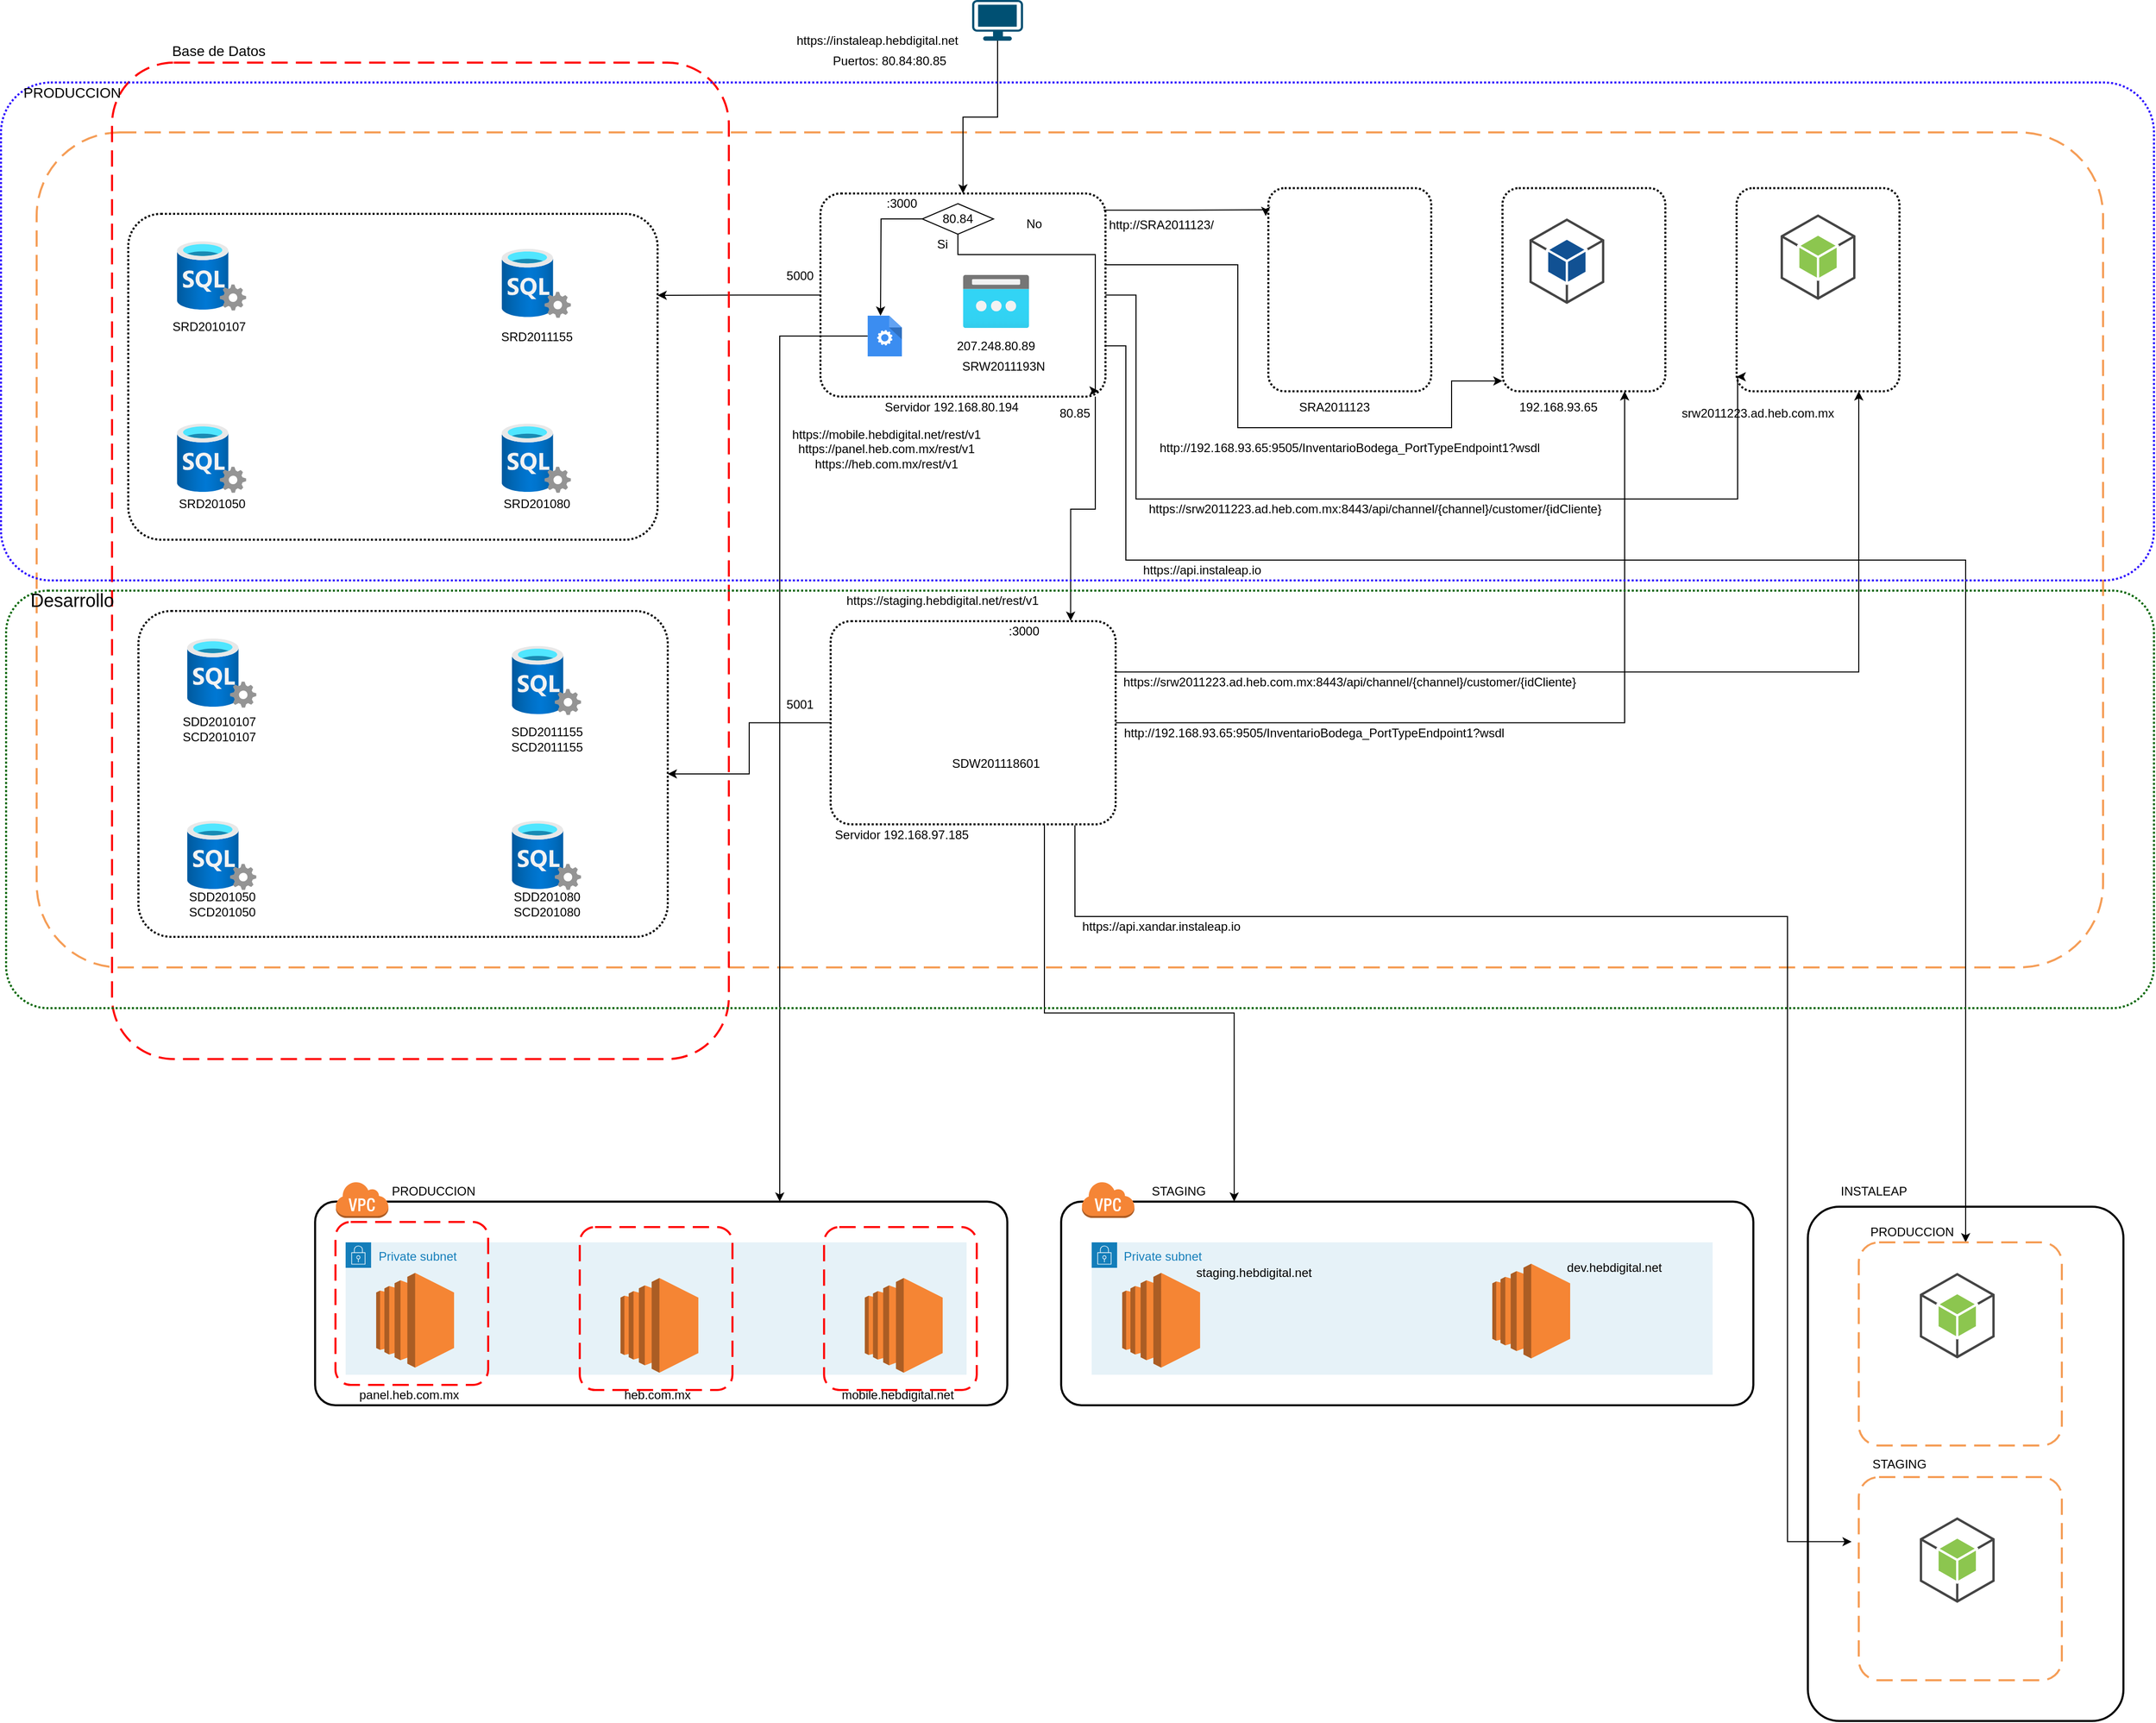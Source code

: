 <mxfile version="15.2.9" type="github">
  <diagram id="G2QtwuWoUrFbCwJYbL0M" name="Page-1">
    <mxGraphModel dx="2010" dy="631" grid="1" gridSize="10" guides="1" tooltips="1" connect="1" arrows="1" fold="1" page="1" pageScale="1" pageWidth="827" pageHeight="1169" math="0" shadow="0">
      <root>
        <mxCell id="0" />
        <mxCell id="1" parent="0" />
        <mxCell id="8I7yJncR_FWvkPKMEYaM-1" value="" style="rounded=1;arcSize=10;dashed=1;strokeColor=#F59D56;fillColor=none;gradientColor=none;dashPattern=8 4;strokeWidth=2;" vertex="1" parent="1">
          <mxGeometry x="-530" y="160" width="2030" height="820" as="geometry" />
        </mxCell>
        <mxCell id="8I7yJncR_FWvkPKMEYaM-2" value="" style="aspect=fixed;html=1;points=[];align=center;image;fontSize=12;image=img/lib/azure2/networking/Public_IP_Addresses.svg;" vertex="1" parent="1">
          <mxGeometry x="380" y="300" width="65" height="52" as="geometry" />
        </mxCell>
        <mxCell id="8I7yJncR_FWvkPKMEYaM-3" value="207.248.80.89" style="text;html=1;strokeColor=none;fillColor=none;align=center;verticalAlign=middle;whiteSpace=wrap;rounded=0;" vertex="1" parent="1">
          <mxGeometry x="366.25" y="360" width="92.5" height="20" as="geometry" />
        </mxCell>
        <mxCell id="8I7yJncR_FWvkPKMEYaM-4" style="edgeStyle=orthogonalEdgeStyle;rounded=0;orthogonalLoop=1;jettySize=auto;html=1;" edge="1" parent="1" source="8I7yJncR_FWvkPKMEYaM-5" target="8I7yJncR_FWvkPKMEYaM-12">
          <mxGeometry relative="1" as="geometry" />
        </mxCell>
        <mxCell id="8I7yJncR_FWvkPKMEYaM-5" value="" style="points=[[0.03,0.03,0],[0.5,0,0],[0.97,0.03,0],[1,0.4,0],[0.97,0.745,0],[0.5,1,0],[0.03,0.745,0],[0,0.4,0]];verticalLabelPosition=bottom;html=1;verticalAlign=top;aspect=fixed;align=center;pointerEvents=1;shape=mxgraph.cisco19.workstation;fillColor=#005073;strokeColor=none;" vertex="1" parent="1">
          <mxGeometry x="389" y="30" width="50" height="40" as="geometry" />
        </mxCell>
        <mxCell id="8I7yJncR_FWvkPKMEYaM-6" style="edgeStyle=orthogonalEdgeStyle;rounded=0;orthogonalLoop=1;jettySize=auto;html=1;entryX=1;entryY=0.25;entryDx=0;entryDy=0;" edge="1" parent="1" source="8I7yJncR_FWvkPKMEYaM-12" target="8I7yJncR_FWvkPKMEYaM-41">
          <mxGeometry relative="1" as="geometry" />
        </mxCell>
        <mxCell id="8I7yJncR_FWvkPKMEYaM-7" style="edgeStyle=orthogonalEdgeStyle;rounded=0;orthogonalLoop=1;jettySize=auto;html=1;exitX=0.994;exitY=0.082;exitDx=0;exitDy=0;entryX=-0.016;entryY=0.137;entryDx=0;entryDy=0;exitPerimeter=0;entryPerimeter=0;" edge="1" parent="1" source="8I7yJncR_FWvkPKMEYaM-12" target="8I7yJncR_FWvkPKMEYaM-42">
          <mxGeometry relative="1" as="geometry">
            <Array as="points">
              <mxPoint x="600" y="236" />
              <mxPoint x="677" y="236" />
            </Array>
          </mxGeometry>
        </mxCell>
        <mxCell id="8I7yJncR_FWvkPKMEYaM-8" style="edgeStyle=orthogonalEdgeStyle;rounded=0;orthogonalLoop=1;jettySize=auto;html=1;entryX=0;entryY=0.949;entryDx=0;entryDy=0;entryPerimeter=0;" edge="1" parent="1" source="8I7yJncR_FWvkPKMEYaM-12" target="8I7yJncR_FWvkPKMEYaM-69">
          <mxGeometry relative="1" as="geometry">
            <Array as="points">
              <mxPoint x="650" y="290" />
              <mxPoint x="650" y="450" />
              <mxPoint x="860" y="450" />
              <mxPoint x="860" y="404" />
            </Array>
          </mxGeometry>
        </mxCell>
        <mxCell id="8I7yJncR_FWvkPKMEYaM-9" style="edgeStyle=orthogonalEdgeStyle;rounded=0;orthogonalLoop=1;jettySize=auto;html=1;entryX=0.842;entryY=-0.002;entryDx=0;entryDy=0;entryPerimeter=0;" edge="1" parent="1" source="8I7yJncR_FWvkPKMEYaM-12" target="8I7yJncR_FWvkPKMEYaM-21">
          <mxGeometry relative="1" as="geometry">
            <Array as="points">
              <mxPoint x="510" y="530" />
              <mxPoint x="486" y="530" />
            </Array>
          </mxGeometry>
        </mxCell>
        <mxCell id="8I7yJncR_FWvkPKMEYaM-10" style="edgeStyle=orthogonalEdgeStyle;rounded=0;orthogonalLoop=1;jettySize=auto;html=1;exitX=1;exitY=0.5;exitDx=0;exitDy=0;" edge="1" parent="1" source="8I7yJncR_FWvkPKMEYaM-12">
          <mxGeometry relative="1" as="geometry">
            <mxPoint x="1140" y="400" as="targetPoint" />
            <Array as="points">
              <mxPoint x="550" y="320" />
              <mxPoint x="550" y="520" />
              <mxPoint x="1141" y="520" />
            </Array>
          </mxGeometry>
        </mxCell>
        <mxCell id="8I7yJncR_FWvkPKMEYaM-11" style="edgeStyle=orthogonalEdgeStyle;rounded=0;orthogonalLoop=1;jettySize=auto;html=1;exitX=1;exitY=0.75;exitDx=0;exitDy=0;entryX=1;entryY=1;entryDx=0;entryDy=0;" edge="1" parent="1" source="8I7yJncR_FWvkPKMEYaM-12" target="8I7yJncR_FWvkPKMEYaM-81">
          <mxGeometry relative="1" as="geometry">
            <Array as="points">
              <mxPoint x="540" y="370" />
              <mxPoint x="540" y="580" />
              <mxPoint x="1365" y="580" />
            </Array>
          </mxGeometry>
        </mxCell>
        <mxCell id="8I7yJncR_FWvkPKMEYaM-12" value="" style="rounded=1;arcSize=10;dashed=1;fillColor=none;gradientColor=none;dashPattern=1 1;strokeWidth=2;" vertex="1" parent="1">
          <mxGeometry x="240" y="220" width="280" height="199.5" as="geometry" />
        </mxCell>
        <mxCell id="8I7yJncR_FWvkPKMEYaM-13" value="" style="shape=image;html=1;verticalAlign=top;verticalLabelPosition=bottom;labelBackgroundColor=#ffffff;imageAspect=0;aspect=fixed;image=https://cdn4.iconfinder.com/data/icons/logos-brands-5/24/nginx-128.png" vertex="1" parent="1">
          <mxGeometry x="320" y="296" width="60" height="60" as="geometry" />
        </mxCell>
        <mxCell id="8I7yJncR_FWvkPKMEYaM-14" value="Servidor 192.168.80.194" style="text;html=1;strokeColor=none;fillColor=none;align=center;verticalAlign=middle;whiteSpace=wrap;rounded=0;" vertex="1" parent="1">
          <mxGeometry x="299" y="419.5" width="140" height="20" as="geometry" />
        </mxCell>
        <mxCell id="8I7yJncR_FWvkPKMEYaM-15" value="SDW201118601" style="text;html=1;strokeColor=none;fillColor=none;align=center;verticalAlign=middle;whiteSpace=wrap;rounded=0;" vertex="1" parent="1">
          <mxGeometry x="366.25" y="770" width="92.5" height="20" as="geometry" />
        </mxCell>
        <mxCell id="8I7yJncR_FWvkPKMEYaM-16" style="edgeStyle=orthogonalEdgeStyle;rounded=0;orthogonalLoop=1;jettySize=auto;html=1;exitX=0.75;exitY=1;exitDx=0;exitDy=0;entryX=0.25;entryY=0;entryDx=0;entryDy=0;" edge="1" parent="1" source="8I7yJncR_FWvkPKMEYaM-21" target="8I7yJncR_FWvkPKMEYaM-43">
          <mxGeometry relative="1" as="geometry" />
        </mxCell>
        <mxCell id="8I7yJncR_FWvkPKMEYaM-17" style="edgeStyle=orthogonalEdgeStyle;rounded=0;orthogonalLoop=1;jettySize=auto;html=1;exitX=0.857;exitY=1.005;exitDx=0;exitDy=0;entryX=-0.035;entryY=0.318;entryDx=0;entryDy=0;entryPerimeter=0;exitPerimeter=0;" edge="1" parent="1" source="8I7yJncR_FWvkPKMEYaM-21" target="8I7yJncR_FWvkPKMEYaM-78">
          <mxGeometry relative="1" as="geometry">
            <Array as="points">
              <mxPoint x="490" y="930" />
              <mxPoint x="1190" y="930" />
              <mxPoint x="1190" y="1544" />
            </Array>
          </mxGeometry>
        </mxCell>
        <mxCell id="8I7yJncR_FWvkPKMEYaM-18" style="edgeStyle=orthogonalEdgeStyle;rounded=0;orthogonalLoop=1;jettySize=auto;html=1;entryX=0.75;entryY=1;entryDx=0;entryDy=0;" edge="1" parent="1" source="8I7yJncR_FWvkPKMEYaM-21" target="8I7yJncR_FWvkPKMEYaM-69">
          <mxGeometry relative="1" as="geometry" />
        </mxCell>
        <mxCell id="8I7yJncR_FWvkPKMEYaM-19" style="edgeStyle=orthogonalEdgeStyle;rounded=0;orthogonalLoop=1;jettySize=auto;html=1;exitX=1;exitY=0.25;exitDx=0;exitDy=0;entryX=0.75;entryY=1;entryDx=0;entryDy=0;" edge="1" parent="1" source="8I7yJncR_FWvkPKMEYaM-21" target="8I7yJncR_FWvkPKMEYaM-68">
          <mxGeometry relative="1" as="geometry" />
        </mxCell>
        <mxCell id="8I7yJncR_FWvkPKMEYaM-20" style="edgeStyle=orthogonalEdgeStyle;rounded=0;orthogonalLoop=1;jettySize=auto;html=1;entryX=1;entryY=0.5;entryDx=0;entryDy=0;" edge="1" parent="1" source="8I7yJncR_FWvkPKMEYaM-21" target="8I7yJncR_FWvkPKMEYaM-96">
          <mxGeometry relative="1" as="geometry" />
        </mxCell>
        <mxCell id="8I7yJncR_FWvkPKMEYaM-21" value="" style="rounded=1;arcSize=10;dashed=1;fillColor=none;gradientColor=none;dashPattern=1 1;strokeWidth=2;" vertex="1" parent="1">
          <mxGeometry x="250" y="640" width="280" height="199.5" as="geometry" />
        </mxCell>
        <mxCell id="8I7yJncR_FWvkPKMEYaM-22" value="" style="shape=image;html=1;verticalAlign=top;verticalLabelPosition=bottom;labelBackgroundColor=#ffffff;imageAspect=0;aspect=fixed;image=https://cdn4.iconfinder.com/data/icons/logos-brands-5/24/nginx-128.png" vertex="1" parent="1">
          <mxGeometry x="320" y="706" width="60" height="60" as="geometry" />
        </mxCell>
        <mxCell id="8I7yJncR_FWvkPKMEYaM-23" value="80.85" style="text;html=1;strokeColor=none;fillColor=none;align=center;verticalAlign=middle;whiteSpace=wrap;rounded=0;" vertex="1" parent="1">
          <mxGeometry x="470" y="426" width="40" height="20" as="geometry" />
        </mxCell>
        <mxCell id="8I7yJncR_FWvkPKMEYaM-24" value="" style="rounded=1;arcSize=10;dashed=0;fillColor=none;gradientColor=none;strokeWidth=2;" vertex="1" parent="1">
          <mxGeometry x="-256.44" y="1210" width="680" height="200" as="geometry" />
        </mxCell>
        <mxCell id="8I7yJncR_FWvkPKMEYaM-25" value="" style="dashed=0;html=1;shape=mxgraph.aws3.virtual_private_cloud;fillColor=#F58536;gradientColor=none;dashed=0;" vertex="1" parent="1">
          <mxGeometry x="-236.44" y="1190" width="52" height="36" as="geometry" />
        </mxCell>
        <mxCell id="8I7yJncR_FWvkPKMEYaM-26" value="Private subnet" style="points=[[0,0],[0.25,0],[0.5,0],[0.75,0],[1,0],[1,0.25],[1,0.5],[1,0.75],[1,1],[0.75,1],[0.5,1],[0.25,1],[0,1],[0,0.75],[0,0.5],[0,0.25]];outlineConnect=0;gradientColor=none;html=1;whiteSpace=wrap;fontSize=12;fontStyle=0;shape=mxgraph.aws4.group;grIcon=mxgraph.aws4.group_security_group;grStroke=0;strokeColor=#147EBA;fillColor=#E6F2F8;verticalAlign=top;align=left;spacingLeft=30;fontColor=#147EBA;dashed=0;" vertex="1" parent="1">
          <mxGeometry x="-226.44" y="1250" width="610" height="130" as="geometry" />
        </mxCell>
        <mxCell id="8I7yJncR_FWvkPKMEYaM-27" value="" style="outlineConnect=0;dashed=0;verticalLabelPosition=bottom;verticalAlign=top;align=center;html=1;shape=mxgraph.aws3.ec2;fillColor=#F58534;gradientColor=none;" vertex="1" parent="1">
          <mxGeometry x="-196.44" y="1280" width="76.5" height="93" as="geometry" />
        </mxCell>
        <mxCell id="8I7yJncR_FWvkPKMEYaM-28" value="panel.heb.com.mx" style="text;html=1;strokeColor=none;fillColor=none;align=center;verticalAlign=middle;whiteSpace=wrap;rounded=0;" vertex="1" parent="1">
          <mxGeometry x="-206.44" y="1390" width="84" height="20" as="geometry" />
        </mxCell>
        <mxCell id="8I7yJncR_FWvkPKMEYaM-29" value="Servidor 192.168.97.185" style="text;html=1;strokeColor=none;fillColor=none;align=center;verticalAlign=middle;whiteSpace=wrap;rounded=0;" vertex="1" parent="1">
          <mxGeometry x="240" y="840" width="160" height="20" as="geometry" />
        </mxCell>
        <mxCell id="8I7yJncR_FWvkPKMEYaM-30" value="SRW2011193N" style="text;html=1;strokeColor=none;fillColor=none;align=center;verticalAlign=middle;whiteSpace=wrap;rounded=0;" vertex="1" parent="1">
          <mxGeometry x="370" y="380" width="100" height="20" as="geometry" />
        </mxCell>
        <mxCell id="8I7yJncR_FWvkPKMEYaM-31" value="https://instaleap.hebdigital.net" style="text;html=1;strokeColor=none;fillColor=none;align=center;verticalAlign=middle;whiteSpace=wrap;rounded=0;" vertex="1" parent="1">
          <mxGeometry x="197.56" y="60" width="196" height="20" as="geometry" />
        </mxCell>
        <mxCell id="8I7yJncR_FWvkPKMEYaM-32" style="edgeStyle=orthogonalEdgeStyle;rounded=0;orthogonalLoop=1;jettySize=auto;html=1;exitX=0;exitY=0.5;exitDx=0;exitDy=0;" edge="1" parent="1" source="8I7yJncR_FWvkPKMEYaM-34">
          <mxGeometry relative="1" as="geometry">
            <mxPoint x="299" y="340" as="targetPoint" />
          </mxGeometry>
        </mxCell>
        <mxCell id="8I7yJncR_FWvkPKMEYaM-33" style="edgeStyle=orthogonalEdgeStyle;rounded=0;orthogonalLoop=1;jettySize=auto;html=1;entryX=0.976;entryY=0.972;entryDx=0;entryDy=0;entryPerimeter=0;" edge="1" parent="1" source="8I7yJncR_FWvkPKMEYaM-34" target="8I7yJncR_FWvkPKMEYaM-12">
          <mxGeometry relative="1" as="geometry">
            <Array as="points">
              <mxPoint x="375" y="280" />
              <mxPoint x="510" y="280" />
              <mxPoint x="510" y="414" />
            </Array>
          </mxGeometry>
        </mxCell>
        <mxCell id="8I7yJncR_FWvkPKMEYaM-34" value="80.84" style="rhombus;whiteSpace=wrap;html=1;" vertex="1" parent="1">
          <mxGeometry x="340" y="230" width="70" height="30" as="geometry" />
        </mxCell>
        <mxCell id="8I7yJncR_FWvkPKMEYaM-35" value="Si" style="text;html=1;strokeColor=none;fillColor=none;align=center;verticalAlign=middle;whiteSpace=wrap;rounded=0;" vertex="1" parent="1">
          <mxGeometry x="340" y="260" width="40" height="20" as="geometry" />
        </mxCell>
        <mxCell id="8I7yJncR_FWvkPKMEYaM-36" value="No" style="text;html=1;strokeColor=none;fillColor=none;align=center;verticalAlign=middle;whiteSpace=wrap;rounded=0;" vertex="1" parent="1">
          <mxGeometry x="430" y="240" width="40" height="20" as="geometry" />
        </mxCell>
        <mxCell id="8I7yJncR_FWvkPKMEYaM-37" style="edgeStyle=orthogonalEdgeStyle;rounded=0;orthogonalLoop=1;jettySize=auto;html=1;" edge="1" parent="1" source="8I7yJncR_FWvkPKMEYaM-38" target="8I7yJncR_FWvkPKMEYaM-24">
          <mxGeometry relative="1" as="geometry">
            <Array as="points">
              <mxPoint x="200" y="360" />
            </Array>
          </mxGeometry>
        </mxCell>
        <mxCell id="8I7yJncR_FWvkPKMEYaM-38" value="" style="html=1;aspect=fixed;strokeColor=none;shadow=0;align=center;verticalAlign=top;fillColor=#3B8DF1;shape=mxgraph.gcp2.process" vertex="1" parent="1">
          <mxGeometry x="286.4" y="340" width="33.6" height="40" as="geometry" />
        </mxCell>
        <mxCell id="8I7yJncR_FWvkPKMEYaM-39" value=":3000" style="text;html=1;strokeColor=none;fillColor=none;align=center;verticalAlign=middle;whiteSpace=wrap;rounded=0;" vertex="1" parent="1">
          <mxGeometry x="300" y="220" width="40" height="20" as="geometry" />
        </mxCell>
        <mxCell id="8I7yJncR_FWvkPKMEYaM-40" value=":3000" style="text;html=1;strokeColor=none;fillColor=none;align=center;verticalAlign=middle;whiteSpace=wrap;rounded=0;" vertex="1" parent="1">
          <mxGeometry x="420" y="640" width="40" height="20" as="geometry" />
        </mxCell>
        <mxCell id="8I7yJncR_FWvkPKMEYaM-41" value="" style="rounded=1;arcSize=10;dashed=1;fillColor=none;gradientColor=none;dashPattern=1 1;strokeWidth=2;" vertex="1" parent="1">
          <mxGeometry x="-440" y="240" width="520" height="320" as="geometry" />
        </mxCell>
        <mxCell id="8I7yJncR_FWvkPKMEYaM-42" value="" style="rounded=1;arcSize=10;dashed=1;fillColor=none;gradientColor=none;dashPattern=1 1;strokeWidth=2;" vertex="1" parent="1">
          <mxGeometry x="680" y="214.75" width="160" height="199.5" as="geometry" />
        </mxCell>
        <mxCell id="8I7yJncR_FWvkPKMEYaM-43" value="" style="rounded=1;arcSize=10;dashed=0;fillColor=none;gradientColor=none;strokeWidth=2;" vertex="1" parent="1">
          <mxGeometry x="476.44" y="1210" width="680" height="200" as="geometry" />
        </mxCell>
        <mxCell id="8I7yJncR_FWvkPKMEYaM-44" value="" style="dashed=0;html=1;shape=mxgraph.aws3.virtual_private_cloud;fillColor=#F58536;gradientColor=none;dashed=0;" vertex="1" parent="1">
          <mxGeometry x="496.44" y="1190" width="52" height="36" as="geometry" />
        </mxCell>
        <mxCell id="8I7yJncR_FWvkPKMEYaM-45" value="Private subnet" style="points=[[0,0],[0.25,0],[0.5,0],[0.75,0],[1,0],[1,0.25],[1,0.5],[1,0.75],[1,1],[0.75,1],[0.5,1],[0.25,1],[0,1],[0,0.75],[0,0.5],[0,0.25]];outlineConnect=0;gradientColor=none;html=1;whiteSpace=wrap;fontSize=12;fontStyle=0;shape=mxgraph.aws4.group;grIcon=mxgraph.aws4.group_security_group;grStroke=0;strokeColor=#147EBA;fillColor=#E6F2F8;verticalAlign=top;align=left;spacingLeft=30;fontColor=#147EBA;dashed=0;" vertex="1" parent="1">
          <mxGeometry x="506.44" y="1250" width="610" height="130" as="geometry" />
        </mxCell>
        <mxCell id="8I7yJncR_FWvkPKMEYaM-46" value="" style="outlineConnect=0;dashed=0;verticalLabelPosition=bottom;verticalAlign=top;align=center;html=1;shape=mxgraph.aws3.ec2;fillColor=#F58534;gradientColor=none;" vertex="1" parent="1">
          <mxGeometry x="536.44" y="1280" width="76.5" height="93" as="geometry" />
        </mxCell>
        <mxCell id="8I7yJncR_FWvkPKMEYaM-47" value="staging.hebdigital.net" style="text;html=1;strokeColor=none;fillColor=none;align=center;verticalAlign=middle;whiteSpace=wrap;rounded=0;" vertex="1" parent="1">
          <mxGeometry x="586.44" y="1270" width="160" height="20" as="geometry" />
        </mxCell>
        <mxCell id="8I7yJncR_FWvkPKMEYaM-48" value="PRODUCCION" style="text;html=1;strokeColor=none;fillColor=none;align=center;verticalAlign=middle;whiteSpace=wrap;rounded=0;" vertex="1" parent="1">
          <mxGeometry x="-184.44" y="1190" width="88" height="20" as="geometry" />
        </mxCell>
        <mxCell id="8I7yJncR_FWvkPKMEYaM-49" value="STAGING" style="text;html=1;strokeColor=none;fillColor=none;align=center;verticalAlign=middle;whiteSpace=wrap;rounded=0;" vertex="1" parent="1">
          <mxGeometry x="547.44" y="1190" width="90" height="20" as="geometry" />
        </mxCell>
        <mxCell id="8I7yJncR_FWvkPKMEYaM-50" value="" style="rounded=1;arcSize=10;dashed=1;strokeColor=#ff0000;fillColor=none;gradientColor=none;dashPattern=8 4;strokeWidth=2;" vertex="1" parent="1">
          <mxGeometry x="-236.44" y="1230" width="150" height="160" as="geometry" />
        </mxCell>
        <mxCell id="8I7yJncR_FWvkPKMEYaM-51" value="" style="outlineConnect=0;dashed=0;verticalLabelPosition=bottom;verticalAlign=top;align=center;html=1;shape=mxgraph.aws3.ec2;fillColor=#F58534;gradientColor=none;" vertex="1" parent="1">
          <mxGeometry x="283.56" y="1285" width="76.5" height="93" as="geometry" />
        </mxCell>
        <mxCell id="8I7yJncR_FWvkPKMEYaM-52" value="mobile.hebdigital.net" style="text;html=1;strokeColor=none;fillColor=none;align=center;verticalAlign=middle;whiteSpace=wrap;rounded=0;" vertex="1" parent="1">
          <mxGeometry x="260.94" y="1390" width="110.25" height="20" as="geometry" />
        </mxCell>
        <mxCell id="8I7yJncR_FWvkPKMEYaM-53" value="" style="rounded=1;arcSize=10;dashed=1;strokeColor=#ff0000;fillColor=none;gradientColor=none;dashPattern=8 4;strokeWidth=2;" vertex="1" parent="1">
          <mxGeometry x="243.56" y="1235" width="150" height="160" as="geometry" />
        </mxCell>
        <mxCell id="8I7yJncR_FWvkPKMEYaM-54" value="" style="outlineConnect=0;dashed=0;verticalLabelPosition=bottom;verticalAlign=top;align=center;html=1;shape=mxgraph.aws3.ec2;fillColor=#F58534;gradientColor=none;" vertex="1" parent="1">
          <mxGeometry x="43.56" y="1285" width="76.5" height="93" as="geometry" />
        </mxCell>
        <mxCell id="8I7yJncR_FWvkPKMEYaM-55" value="heb.com.mx" style="text;html=1;strokeColor=none;fillColor=none;align=center;verticalAlign=middle;whiteSpace=wrap;rounded=0;" vertex="1" parent="1">
          <mxGeometry x="38.31" y="1390" width="84" height="20" as="geometry" />
        </mxCell>
        <mxCell id="8I7yJncR_FWvkPKMEYaM-56" value="" style="rounded=1;arcSize=10;dashed=1;strokeColor=#ff0000;fillColor=none;gradientColor=none;dashPattern=8 4;strokeWidth=2;" vertex="1" parent="1">
          <mxGeometry x="3.56" y="1235" width="150" height="160" as="geometry" />
        </mxCell>
        <mxCell id="8I7yJncR_FWvkPKMEYaM-57" value="https://staging.hebdigital.net/rest/v1" style="text;html=1;strokeColor=none;fillColor=none;align=center;verticalAlign=middle;whiteSpace=wrap;rounded=0;" vertex="1" parent="1">
          <mxGeometry x="265" y="610" width="190" height="20" as="geometry" />
        </mxCell>
        <mxCell id="8I7yJncR_FWvkPKMEYaM-58" value="https://mobile.hebdigital.net/rest/v1&lt;br&gt;https://panel.heb.com.mx/rest/v1&lt;br&gt;https://heb.com.mx/rest/v1" style="text;html=1;strokeColor=none;fillColor=none;align=center;verticalAlign=middle;whiteSpace=wrap;rounded=0;" vertex="1" parent="1">
          <mxGeometry x="210" y="446" width="190" height="50" as="geometry" />
        </mxCell>
        <mxCell id="8I7yJncR_FWvkPKMEYaM-59" value="5000" style="text;html=1;strokeColor=none;fillColor=none;align=center;verticalAlign=middle;whiteSpace=wrap;rounded=0;" vertex="1" parent="1">
          <mxGeometry x="200" y="291" width="40" height="20" as="geometry" />
        </mxCell>
        <mxCell id="8I7yJncR_FWvkPKMEYaM-60" value="SRD201080" style="text;html=1;strokeColor=none;fillColor=none;align=center;verticalAlign=middle;whiteSpace=wrap;rounded=0;" vertex="1" parent="1">
          <mxGeometry x="-85.38" y="515" width="92.5" height="20" as="geometry" />
        </mxCell>
        <mxCell id="8I7yJncR_FWvkPKMEYaM-61" value="" style="aspect=fixed;html=1;points=[];align=center;image;fontSize=12;image=img/lib/azure2/databases/SQL_Server.svg;" vertex="1" parent="1">
          <mxGeometry x="-392.13" y="446" width="68" height="68" as="geometry" />
        </mxCell>
        <mxCell id="8I7yJncR_FWvkPKMEYaM-62" value="SRD201050" style="text;html=1;strokeColor=none;fillColor=none;align=center;verticalAlign=middle;whiteSpace=wrap;rounded=0;" vertex="1" parent="1">
          <mxGeometry x="-404.38" y="515" width="92.5" height="20" as="geometry" />
        </mxCell>
        <mxCell id="8I7yJncR_FWvkPKMEYaM-63" value="" style="aspect=fixed;html=1;points=[];align=center;image;fontSize=12;image=img/lib/azure2/databases/SQL_Server.svg;" vertex="1" parent="1">
          <mxGeometry x="-73.13" y="446" width="68" height="68" as="geometry" />
        </mxCell>
        <mxCell id="8I7yJncR_FWvkPKMEYaM-64" value="SRD2011155" style="text;html=1;strokeColor=none;fillColor=none;align=center;verticalAlign=middle;whiteSpace=wrap;rounded=0;" vertex="1" parent="1">
          <mxGeometry x="-85.38" y="351" width="92.5" height="20" as="geometry" />
        </mxCell>
        <mxCell id="8I7yJncR_FWvkPKMEYaM-65" value="" style="aspect=fixed;html=1;points=[];align=center;image;fontSize=12;image=img/lib/azure2/databases/SQL_Server.svg;" vertex="1" parent="1">
          <mxGeometry x="-73.13" y="274.25" width="68" height="68" as="geometry" />
        </mxCell>
        <mxCell id="8I7yJncR_FWvkPKMEYaM-66" value="SRD2010107" style="text;html=1;strokeColor=none;fillColor=none;align=center;verticalAlign=middle;whiteSpace=wrap;rounded=0;" vertex="1" parent="1">
          <mxGeometry x="-407.38" y="341" width="92.5" height="20" as="geometry" />
        </mxCell>
        <mxCell id="8I7yJncR_FWvkPKMEYaM-67" value="" style="aspect=fixed;html=1;points=[];align=center;image;fontSize=12;image=img/lib/azure2/databases/SQL_Server.svg;" vertex="1" parent="1">
          <mxGeometry x="-392.13" y="267" width="68" height="68" as="geometry" />
        </mxCell>
        <mxCell id="8I7yJncR_FWvkPKMEYaM-68" value="" style="rounded=1;arcSize=10;dashed=1;fillColor=none;gradientColor=none;dashPattern=1 1;strokeWidth=2;" vertex="1" parent="1">
          <mxGeometry x="1140" y="214.75" width="160" height="199.5" as="geometry" />
        </mxCell>
        <mxCell id="8I7yJncR_FWvkPKMEYaM-69" value="" style="rounded=1;arcSize=10;dashed=1;fillColor=none;gradientColor=none;dashPattern=1 1;strokeWidth=2;" vertex="1" parent="1">
          <mxGeometry x="910" y="214.75" width="160" height="199.5" as="geometry" />
        </mxCell>
        <mxCell id="8I7yJncR_FWvkPKMEYaM-70" value="" style="shape=image;html=1;verticalAlign=top;verticalLabelPosition=bottom;labelBackgroundColor=#ffffff;imageAspect=0;aspect=fixed;image=https://cdn3.iconfinder.com/data/icons/UltimateGnome/128x128/mimetypes/text-x-java.png" vertex="1" parent="1">
          <mxGeometry x="696" y="260.5" width="68" height="68" as="geometry" />
        </mxCell>
        <mxCell id="8I7yJncR_FWvkPKMEYaM-71" value="SRA2011123" style="text;html=1;strokeColor=none;fillColor=none;align=center;verticalAlign=middle;whiteSpace=wrap;rounded=0;" vertex="1" parent="1">
          <mxGeometry x="704.5" y="419.5" width="80" height="20" as="geometry" />
        </mxCell>
        <mxCell id="8I7yJncR_FWvkPKMEYaM-72" value="http://SRA2011123/" style="text;html=1;strokeColor=none;fillColor=none;align=center;verticalAlign=middle;whiteSpace=wrap;rounded=0;" vertex="1" parent="1">
          <mxGeometry x="524.69" y="240.5" width="100" height="20" as="geometry" />
        </mxCell>
        <UserObject label="192.168.93.65" link="192.168.93.65" id="8I7yJncR_FWvkPKMEYaM-73">
          <mxCell style="text;html=1;strokeColor=none;fillColor=none;align=center;verticalAlign=middle;whiteSpace=wrap;rounded=0;" vertex="1" parent="1">
            <mxGeometry x="920" y="419.5" width="90" height="20" as="geometry" />
          </mxCell>
        </UserObject>
        <UserObject label="http://192.168.93.65:9505/InventarioBodega_PortTypeEndpoint1?wsdl" link="http://192.168.93.65:9505/InventarioBodega_PortTypeEndpoint1?wsdl" id="8I7yJncR_FWvkPKMEYaM-74">
          <mxCell style="text;html=1;strokeColor=none;fillColor=none;align=center;verticalAlign=middle;whiteSpace=wrap;rounded=0;" vertex="1" parent="1">
            <mxGeometry x="565" y="460" width="390" height="20" as="geometry" />
          </mxCell>
        </UserObject>
        <mxCell id="8I7yJncR_FWvkPKMEYaM-75" value="" style="rounded=1;arcSize=10;dashed=0;fillColor=none;gradientColor=none;strokeWidth=2;" vertex="1" parent="1">
          <mxGeometry x="1210" y="1215" width="310" height="505" as="geometry" />
        </mxCell>
        <mxCell id="8I7yJncR_FWvkPKMEYaM-76" value="INSTALEAP" style="text;html=1;strokeColor=none;fillColor=none;align=center;verticalAlign=middle;whiteSpace=wrap;rounded=0;" vertex="1" parent="1">
          <mxGeometry x="1230" y="1190" width="90" height="20" as="geometry" />
        </mxCell>
        <mxCell id="8I7yJncR_FWvkPKMEYaM-77" value="" style="rounded=1;arcSize=10;dashed=1;strokeColor=#F59D56;fillColor=none;gradientColor=none;dashPattern=8 4;strokeWidth=2;" vertex="1" parent="1">
          <mxGeometry x="1260" y="1250" width="199.5" height="199.5" as="geometry" />
        </mxCell>
        <mxCell id="8I7yJncR_FWvkPKMEYaM-78" value="" style="rounded=1;arcSize=10;dashed=1;strokeColor=#F59D56;fillColor=none;gradientColor=none;dashPattern=8 4;strokeWidth=2;" vertex="1" parent="1">
          <mxGeometry x="1260" y="1480.5" width="199.5" height="199.5" as="geometry" />
        </mxCell>
        <mxCell id="8I7yJncR_FWvkPKMEYaM-79" value="" style="outlineConnect=0;dashed=0;verticalLabelPosition=bottom;verticalAlign=top;align=center;html=1;shape=mxgraph.aws3.android;fillColor=#8CC64F;gradientColor=none;" vertex="1" parent="1">
          <mxGeometry x="1320" y="1280" width="73.5" height="84" as="geometry" />
        </mxCell>
        <mxCell id="8I7yJncR_FWvkPKMEYaM-80" value="" style="outlineConnect=0;dashed=0;verticalLabelPosition=bottom;verticalAlign=top;align=center;html=1;shape=mxgraph.aws3.android;fillColor=#8CC64F;gradientColor=none;" vertex="1" parent="1">
          <mxGeometry x="1320" y="1520" width="73.5" height="84" as="geometry" />
        </mxCell>
        <mxCell id="8I7yJncR_FWvkPKMEYaM-81" value="PRODUCCION" style="text;html=1;strokeColor=none;fillColor=none;align=center;verticalAlign=middle;whiteSpace=wrap;rounded=0;" vertex="1" parent="1">
          <mxGeometry x="1260" y="1230" width="105" height="20" as="geometry" />
        </mxCell>
        <mxCell id="8I7yJncR_FWvkPKMEYaM-82" value="STAGING" style="text;html=1;strokeColor=none;fillColor=none;align=center;verticalAlign=middle;whiteSpace=wrap;rounded=0;" vertex="1" parent="1">
          <mxGeometry x="1270" y="1457.5" width="60" height="20" as="geometry" />
        </mxCell>
        <UserObject label="https://api.instaleap.io" link="https://api.instaleap.io" id="8I7yJncR_FWvkPKMEYaM-83">
          <mxCell style="text;html=1;strokeColor=none;fillColor=none;align=center;verticalAlign=middle;whiteSpace=wrap;rounded=0;" vertex="1" parent="1">
            <mxGeometry x="550" y="580" width="130" height="20" as="geometry" />
          </mxCell>
        </UserObject>
        <UserObject label="https://api.xandar.instaleap.io" link="https://api.xandar.instaleap.io" id="8I7yJncR_FWvkPKMEYaM-84">
          <mxCell style="text;html=1;strokeColor=none;fillColor=none;align=center;verticalAlign=middle;whiteSpace=wrap;rounded=0;" vertex="1" parent="1">
            <mxGeometry x="489.69" y="930" width="170" height="20" as="geometry" />
          </mxCell>
        </UserObject>
        <mxCell id="8I7yJncR_FWvkPKMEYaM-85" value="" style="outlineConnect=0;dashed=0;verticalLabelPosition=bottom;verticalAlign=top;align=center;html=1;shape=mxgraph.aws3.android;fillColor=#115193;gradientColor=none;" vertex="1" parent="1">
          <mxGeometry x="936.5" y="244.5" width="73.5" height="84" as="geometry" />
        </mxCell>
        <mxCell id="8I7yJncR_FWvkPKMEYaM-86" value="https://srw2011223.ad.heb.com.mx:8443/api/channel/{channel}/customer/{idCliente}" style="text;html=1;strokeColor=none;fillColor=none;align=center;verticalAlign=middle;whiteSpace=wrap;rounded=0;" vertex="1" parent="1">
          <mxGeometry x="560" y="520" width="450" height="20" as="geometry" />
        </mxCell>
        <mxCell id="8I7yJncR_FWvkPKMEYaM-87" value="" style="outlineConnect=0;dashed=0;verticalLabelPosition=bottom;verticalAlign=top;align=center;html=1;shape=mxgraph.aws3.android;fillColor=#8CC64F;gradientColor=none;" vertex="1" parent="1">
          <mxGeometry x="1183.25" y="240.5" width="73.5" height="84" as="geometry" />
        </mxCell>
        <mxCell id="8I7yJncR_FWvkPKMEYaM-88" value="" style="rounded=1;arcSize=10;dashed=1;strokeColor=#ff0000;fillColor=none;gradientColor=none;dashPattern=8 4;strokeWidth=2;" vertex="1" parent="1">
          <mxGeometry x="-455.94" y="91.5" width="605.94" height="978.5" as="geometry" />
        </mxCell>
        <mxCell id="8I7yJncR_FWvkPKMEYaM-89" value="" style="rounded=1;arcSize=10;dashed=1;fillColor=none;gradientColor=none;dashPattern=1 1;strokeWidth=2;strokeColor=#2D0DFF;" vertex="1" parent="1">
          <mxGeometry x="-565" y="111" width="2115" height="489" as="geometry" />
        </mxCell>
        <mxCell id="8I7yJncR_FWvkPKMEYaM-90" value="" style="rounded=1;arcSize=10;dashed=1;fillColor=none;gradientColor=none;dashPattern=1 1;strokeWidth=2;strokeColor=#006600;" vertex="1" parent="1">
          <mxGeometry x="-560" y="610" width="2110" height="410" as="geometry" />
        </mxCell>
        <mxCell id="8I7yJncR_FWvkPKMEYaM-91" value="" style="outlineConnect=0;dashed=0;verticalLabelPosition=bottom;verticalAlign=top;align=center;html=1;shape=mxgraph.aws3.ec2;fillColor=#F58534;gradientColor=none;" vertex="1" parent="1">
          <mxGeometry x="900" y="1271" width="76.5" height="93" as="geometry" />
        </mxCell>
        <mxCell id="8I7yJncR_FWvkPKMEYaM-92" value="dev.hebdigital.net" style="text;html=1;strokeColor=none;fillColor=none;align=center;verticalAlign=middle;whiteSpace=wrap;rounded=0;" vertex="1" parent="1">
          <mxGeometry x="970" y="1265" width="100" height="20" as="geometry" />
        </mxCell>
        <mxCell id="8I7yJncR_FWvkPKMEYaM-93" value="https://srw2011223.ad.heb.com.mx:8443/api/channel/{channel}/customer/{idCliente}" style="text;html=1;strokeColor=none;fillColor=none;align=center;verticalAlign=middle;whiteSpace=wrap;rounded=0;" vertex="1" parent="1">
          <mxGeometry x="535" y="690" width="450" height="20" as="geometry" />
        </mxCell>
        <UserObject label="srw2011223.ad.heb.com.mx" link="srw2011223.ad.heb.com.mx" id="8I7yJncR_FWvkPKMEYaM-94">
          <mxCell style="text;html=1;strokeColor=none;fillColor=none;align=center;verticalAlign=middle;whiteSpace=wrap;rounded=0;" vertex="1" parent="1">
            <mxGeometry x="1081" y="426" width="160" height="20" as="geometry" />
          </mxCell>
        </UserObject>
        <UserObject label="http://192.168.93.65:9505/InventarioBodega_PortTypeEndpoint1?wsdl" link="http://192.168.93.65:9505/InventarioBodega_PortTypeEndpoint1?wsdl" id="8I7yJncR_FWvkPKMEYaM-95">
          <mxCell style="text;html=1;strokeColor=none;fillColor=none;align=center;verticalAlign=middle;whiteSpace=wrap;rounded=0;" vertex="1" parent="1">
            <mxGeometry x="524.69" y="740" width="400" height="20" as="geometry" />
          </mxCell>
        </UserObject>
        <mxCell id="8I7yJncR_FWvkPKMEYaM-96" value="" style="rounded=1;arcSize=10;dashed=1;fillColor=none;gradientColor=none;dashPattern=1 1;strokeWidth=2;" vertex="1" parent="1">
          <mxGeometry x="-430" y="630" width="520" height="320" as="geometry" />
        </mxCell>
        <mxCell id="8I7yJncR_FWvkPKMEYaM-97" value="SDD201080&lt;br&gt;SCD201080" style="text;html=1;strokeColor=none;fillColor=none;align=center;verticalAlign=middle;whiteSpace=wrap;rounded=0;" vertex="1" parent="1">
          <mxGeometry x="-75.38" y="905" width="92.5" height="25" as="geometry" />
        </mxCell>
        <mxCell id="8I7yJncR_FWvkPKMEYaM-98" value="" style="aspect=fixed;html=1;points=[];align=center;image;fontSize=12;image=img/lib/azure2/databases/SQL_Server.svg;" vertex="1" parent="1">
          <mxGeometry x="-382.13" y="836" width="68" height="68" as="geometry" />
        </mxCell>
        <mxCell id="8I7yJncR_FWvkPKMEYaM-99" value="SDD201050&lt;br&gt;SCD201050" style="text;html=1;strokeColor=none;fillColor=none;align=center;verticalAlign=middle;whiteSpace=wrap;rounded=0;" vertex="1" parent="1">
          <mxGeometry x="-394.38" y="905" width="92.5" height="25" as="geometry" />
        </mxCell>
        <mxCell id="8I7yJncR_FWvkPKMEYaM-100" value="" style="aspect=fixed;html=1;points=[];align=center;image;fontSize=12;image=img/lib/azure2/databases/SQL_Server.svg;" vertex="1" parent="1">
          <mxGeometry x="-63.13" y="836" width="68" height="68" as="geometry" />
        </mxCell>
        <mxCell id="8I7yJncR_FWvkPKMEYaM-101" value="SDD2011155&lt;br&gt;SCD2011155" style="text;html=1;strokeColor=none;fillColor=none;align=center;verticalAlign=middle;whiteSpace=wrap;rounded=0;" vertex="1" parent="1">
          <mxGeometry x="-75.38" y="741" width="92.5" height="29" as="geometry" />
        </mxCell>
        <mxCell id="8I7yJncR_FWvkPKMEYaM-102" value="" style="aspect=fixed;html=1;points=[];align=center;image;fontSize=12;image=img/lib/azure2/databases/SQL_Server.svg;" vertex="1" parent="1">
          <mxGeometry x="-63.13" y="664.25" width="68" height="68" as="geometry" />
        </mxCell>
        <mxCell id="8I7yJncR_FWvkPKMEYaM-103" value="SDD2010107&lt;br&gt;SCD2010107" style="text;html=1;strokeColor=none;fillColor=none;align=center;verticalAlign=middle;whiteSpace=wrap;rounded=0;" vertex="1" parent="1">
          <mxGeometry x="-397.38" y="731" width="92.5" height="29" as="geometry" />
        </mxCell>
        <mxCell id="8I7yJncR_FWvkPKMEYaM-104" value="" style="aspect=fixed;html=1;points=[];align=center;image;fontSize=12;image=img/lib/azure2/databases/SQL_Server.svg;" vertex="1" parent="1">
          <mxGeometry x="-382.13" y="657" width="68" height="68" as="geometry" />
        </mxCell>
        <mxCell id="8I7yJncR_FWvkPKMEYaM-105" value="5001" style="text;html=1;strokeColor=none;fillColor=none;align=center;verticalAlign=middle;whiteSpace=wrap;rounded=0;" vertex="1" parent="1">
          <mxGeometry x="200" y="712.25" width="40" height="20" as="geometry" />
        </mxCell>
        <mxCell id="8I7yJncR_FWvkPKMEYaM-106" value="&lt;font style=&quot;font-size: 18px&quot;&gt;Desarrollo&lt;/font&gt;" style="text;html=1;strokeColor=none;fillColor=none;align=center;verticalAlign=middle;whiteSpace=wrap;rounded=0;" vertex="1" parent="1">
          <mxGeometry x="-530" y="610" width="70" height="20" as="geometry" />
        </mxCell>
        <mxCell id="8I7yJncR_FWvkPKMEYaM-107" value="&lt;font style=&quot;font-size: 14px&quot;&gt;PRODUCCION&lt;/font&gt;" style="text;html=1;strokeColor=none;fillColor=none;align=center;verticalAlign=middle;whiteSpace=wrap;rounded=0;" vertex="1" parent="1">
          <mxGeometry x="-545" y="111" width="100" height="20" as="geometry" />
        </mxCell>
        <mxCell id="8I7yJncR_FWvkPKMEYaM-108" value="&lt;font style=&quot;font-size: 14px&quot;&gt;Base de Datos&lt;/font&gt;" style="text;html=1;strokeColor=none;fillColor=none;align=center;verticalAlign=middle;whiteSpace=wrap;rounded=0;" vertex="1" parent="1">
          <mxGeometry x="-402.2" y="70" width="102.13" height="20" as="geometry" />
        </mxCell>
        <mxCell id="8I7yJncR_FWvkPKMEYaM-109" value="Puertos: 80.84:80.85" style="text;html=1;strokeColor=none;fillColor=none;align=center;verticalAlign=middle;whiteSpace=wrap;rounded=0;" vertex="1" parent="1">
          <mxGeometry x="244.94" y="80" width="126.25" height="20" as="geometry" />
        </mxCell>
      </root>
    </mxGraphModel>
  </diagram>
</mxfile>
